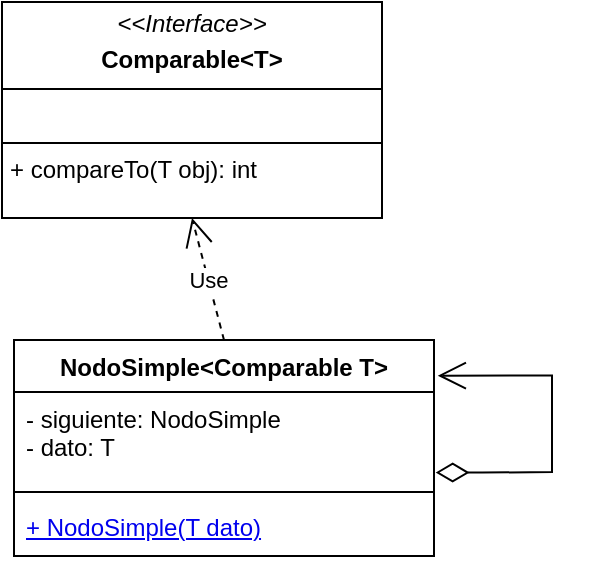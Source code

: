 <mxfile version="24.2.8" type="google" pages="2">
  <diagram name="Diagrama de Clases" id="PB0OXzvvsc_h2-W1b2q-">
    <mxGraphModel grid="1" page="1" gridSize="10" guides="1" tooltips="1" connect="1" arrows="1" fold="1" pageScale="1" pageWidth="827" pageHeight="1169" math="0" shadow="0">
      <root>
        <mxCell id="0" />
        <mxCell id="1" parent="0" />
        <mxCell id="_SNa49eQ_UIlEpyPyw9j-1" value="NodoSimple&amp;lt;Comparable T&amp;gt;" style="swimlane;fontStyle=1;align=center;verticalAlign=top;childLayout=stackLayout;horizontal=1;startSize=26;horizontalStack=0;resizeParent=1;resizeParentMax=0;resizeLast=0;collapsible=1;marginBottom=0;whiteSpace=wrap;html=1;" vertex="1" parent="1">
          <mxGeometry x="72" y="241" width="210" height="108" as="geometry" />
        </mxCell>
        <mxCell id="_SNa49eQ_UIlEpyPyw9j-2" value="&lt;div&gt;- siguiente: NodoSimple&lt;/div&gt;- dato: T" style="text;strokeColor=none;fillColor=none;align=left;verticalAlign=top;spacingLeft=4;spacingRight=4;overflow=hidden;rotatable=0;points=[[0,0.5],[1,0.5]];portConstraint=eastwest;whiteSpace=wrap;html=1;" vertex="1" parent="_SNa49eQ_UIlEpyPyw9j-1">
          <mxGeometry y="26" width="210" height="46" as="geometry" />
        </mxCell>
        <mxCell id="_SNa49eQ_UIlEpyPyw9j-3" value="" style="line;strokeWidth=1;fillColor=none;align=left;verticalAlign=middle;spacingTop=-1;spacingLeft=3;spacingRight=3;rotatable=0;labelPosition=right;points=[];portConstraint=eastwest;strokeColor=inherit;" vertex="1" parent="_SNa49eQ_UIlEpyPyw9j-1">
          <mxGeometry y="72" width="210" height="8" as="geometry" />
        </mxCell>
        <mxCell id="_SNa49eQ_UIlEpyPyw9j-4" value="&lt;div&gt;&lt;a href=&quot;data:page/id,SXaf2myMsHBDDWjwCMbr&quot;&gt;+ NodoSimple(T dato)&lt;/a&gt;&lt;/div&gt;" style="text;strokeColor=none;fillColor=none;align=left;verticalAlign=top;spacingLeft=4;spacingRight=4;overflow=hidden;rotatable=0;points=[[0,0.5],[1,0.5]];portConstraint=eastwest;whiteSpace=wrap;html=1;" vertex="1" parent="_SNa49eQ_UIlEpyPyw9j-1">
          <mxGeometry y="80" width="210" height="28" as="geometry" />
        </mxCell>
        <mxCell id="_SNa49eQ_UIlEpyPyw9j-5" value="" style="endArrow=open;html=1;endSize=12;startArrow=diamondThin;startSize=14;startFill=0;edgeStyle=orthogonalEdgeStyle;align=left;verticalAlign=bottom;rounded=0;exitX=1.004;exitY=0.875;exitDx=0;exitDy=0;exitPerimeter=0;entryX=1.009;entryY=0.165;entryDx=0;entryDy=0;entryPerimeter=0;" edge="1" parent="_SNa49eQ_UIlEpyPyw9j-1" source="_SNa49eQ_UIlEpyPyw9j-2" target="_SNa49eQ_UIlEpyPyw9j-1">
          <mxGeometry x="-1" y="3" relative="1" as="geometry">
            <mxPoint x="234.0" y="62.984" as="sourcePoint" />
            <mxPoint x="243" y="11" as="targetPoint" />
            <Array as="points">
              <mxPoint x="234" y="66" />
              <mxPoint x="269" y="66" />
              <mxPoint x="269" y="18" />
            </Array>
          </mxGeometry>
        </mxCell>
        <mxCell id="_SNa49eQ_UIlEpyPyw9j-14" value="&lt;p style=&quot;margin:0px;margin-top:4px;text-align:center;&quot;&gt;&lt;i&gt;&amp;lt;&amp;lt;Interface&amp;gt;&amp;gt;&lt;/i&gt;&lt;/p&gt;&lt;p style=&quot;margin:0px;margin-top:4px;text-align:center;&quot;&gt;&lt;b&gt;Comparable&amp;lt;T&amp;gt;&lt;/b&gt;&lt;br&gt;&lt;/p&gt;&lt;hr size=&quot;1&quot; style=&quot;border-style:solid;&quot;&gt;&lt;p style=&quot;margin:0px;margin-left:4px;&quot;&gt;&lt;br&gt;&lt;/p&gt;&lt;hr size=&quot;1&quot; style=&quot;border-style:solid;&quot;&gt;&lt;p style=&quot;margin:0px;margin-left:4px;&quot;&gt;+ compareTo(T obj): int&lt;br&gt;&lt;br&gt;&lt;/p&gt;" style="verticalAlign=top;align=left;overflow=fill;html=1;whiteSpace=wrap;" vertex="1" parent="1">
          <mxGeometry x="66" y="72" width="190" height="108" as="geometry" />
        </mxCell>
        <mxCell id="_SNa49eQ_UIlEpyPyw9j-15" value="Use" style="endArrow=open;endSize=12;dashed=1;html=1;rounded=0;exitX=0.5;exitY=0;exitDx=0;exitDy=0;entryX=0.5;entryY=1;entryDx=0;entryDy=0;" edge="1" parent="1" source="_SNa49eQ_UIlEpyPyw9j-1" target="_SNa49eQ_UIlEpyPyw9j-14">
          <mxGeometry width="160" relative="1" as="geometry">
            <mxPoint x="315" y="243" as="sourcePoint" />
            <mxPoint x="475" y="243" as="targetPoint" />
          </mxGeometry>
        </mxCell>
      </root>
    </mxGraphModel>
  </diagram>
  <diagram id="SXaf2myMsHBDDWjwCMbr" name="DF01">
    <mxGraphModel grid="1" page="1" gridSize="10" guides="1" tooltips="1" connect="1" arrows="1" fold="1" pageScale="1" pageWidth="827" pageHeight="1169" math="0" shadow="0">
      <root>
        <mxCell id="0" />
        <mxCell id="1" parent="0" />
        <mxCell id="IvYAbKozXGo_zB0acjK7-1" value="" style="edgeStyle=orthogonalEdgeStyle;rounded=0;orthogonalLoop=1;jettySize=auto;html=1;" edge="1" parent="1" source="IvYAbKozXGo_zB0acjK7-2" target="IvYAbKozXGo_zB0acjK7-4">
          <mxGeometry relative="1" as="geometry" />
        </mxCell>
        <mxCell id="IvYAbKozXGo_zB0acjK7-2" value="" style="strokeWidth=2;html=1;shape=mxgraph.flowchart.start_1;whiteSpace=wrap;" vertex="1" parent="1">
          <mxGeometry x="77.5" y="72" width="72" height="36" as="geometry" />
        </mxCell>
        <mxCell id="IvYAbKozXGo_zB0acjK7-3" value="" style="edgeStyle=orthogonalEdgeStyle;rounded=0;orthogonalLoop=1;jettySize=auto;html=1;" edge="1" parent="1" source="IvYAbKozXGo_zB0acjK7-4" target="IvYAbKozXGo_zB0acjK7-6">
          <mxGeometry relative="1" as="geometry" />
        </mxCell>
        <mxCell id="IvYAbKozXGo_zB0acjK7-4" value="&lt;div&gt;this.siguiente = null&lt;/div&gt;" style="whiteSpace=wrap;html=1;strokeWidth=2;" vertex="1" parent="1">
          <mxGeometry x="41.5" y="144" width="144" height="36" as="geometry" />
        </mxCell>
        <mxCell id="IvYAbKozXGo_zB0acjK7-5" value="+ NodoSimple(T dato)" style="text;html=1;align=center;verticalAlign=middle;whiteSpace=wrap;rounded=0;" vertex="1" parent="1">
          <mxGeometry x="40" y="42" width="147" height="30" as="geometry" />
        </mxCell>
        <mxCell id="IvYAbKozXGo_zB0acjK7-6" value="this.dato = dato" style="whiteSpace=wrap;html=1;strokeWidth=2;" vertex="1" parent="1">
          <mxGeometry x="41.5" y="216" width="144" height="36" as="geometry" />
        </mxCell>
        <mxCell id="IvYAbKozXGo_zB0acjK7-7" value="" style="strokeWidth=2;html=1;shape=mxgraph.flowchart.start_1;whiteSpace=wrap;" vertex="1" parent="1">
          <mxGeometry x="77.5" y="288" width="72" height="36" as="geometry" />
        </mxCell>
        <mxCell id="IvYAbKozXGo_zB0acjK7-8" style="edgeStyle=orthogonalEdgeStyle;rounded=0;orthogonalLoop=1;jettySize=auto;html=1;entryX=0.5;entryY=0;entryDx=0;entryDy=0;entryPerimeter=0;" edge="1" parent="1" source="IvYAbKozXGo_zB0acjK7-6" target="IvYAbKozXGo_zB0acjK7-7">
          <mxGeometry relative="1" as="geometry" />
        </mxCell>
      </root>
    </mxGraphModel>
  </diagram>
</mxfile>
